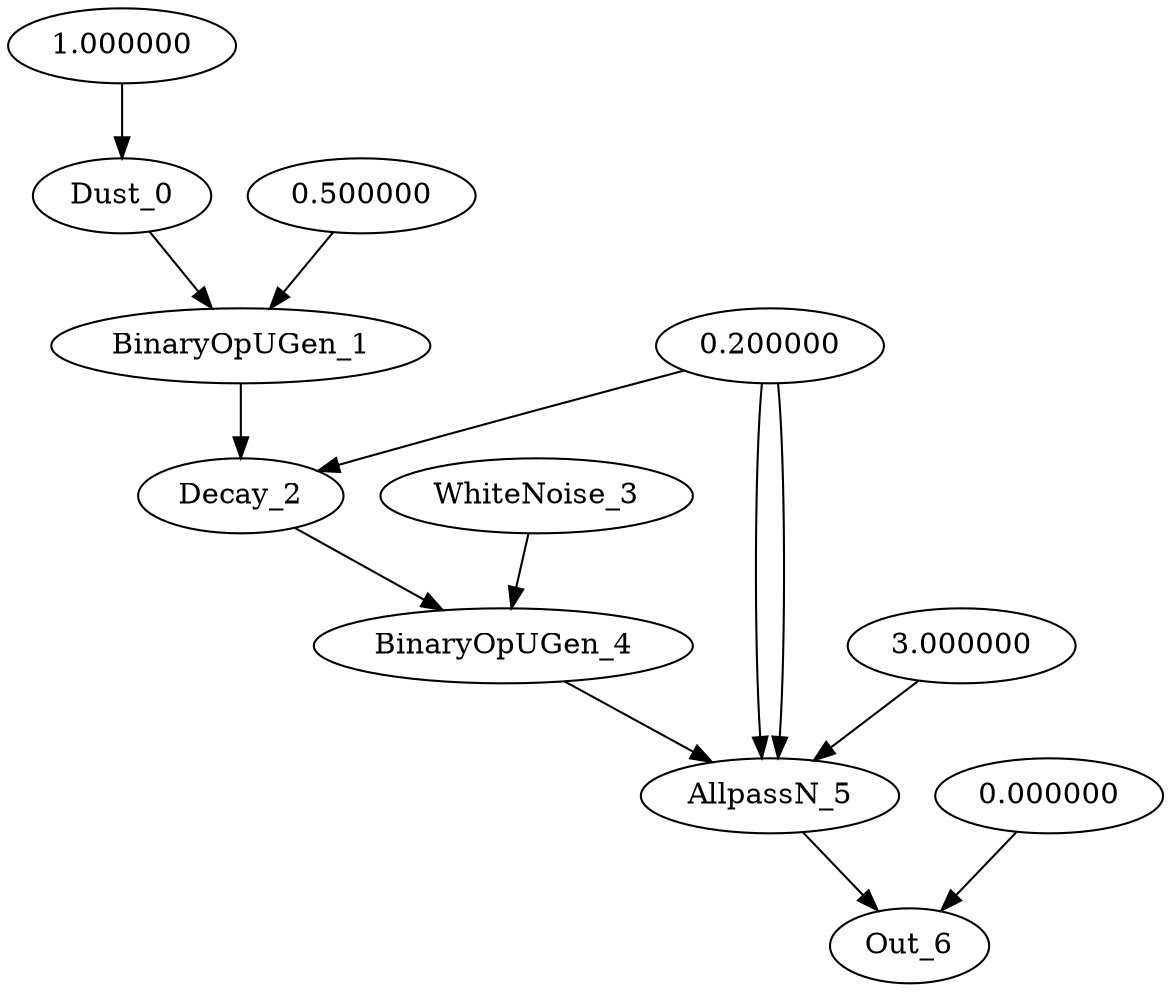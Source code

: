 digraph AllpassnExample {
	1.000000->Dust_0;
	Dust_0->BinaryOpUGen_1;
	0.500000->BinaryOpUGen_1;
	BinaryOpUGen_1->Decay_2;
	0.200000->Decay_2;
	Decay_2->BinaryOpUGen_4;
	WhiteNoise_3->BinaryOpUGen_4;
	BinaryOpUGen_4->AllpassN_5;
	0.200000->AllpassN_5;
	0.200000->AllpassN_5;
	3.000000->AllpassN_5;
	0.000000->Out_6;
	AllpassN_5->Out_6;
	subgraph AllpassN_5 {
	0.200000;
	3.000000;

}
;
	subgraph BinaryOpUGen_1 {
	0.500000;

}
;
	subgraph BinaryOpUGen_4 {

}
;
	subgraph Decay_2 {
	0.200000;

}
;
	subgraph Dust_0 {
	1.000000;

}
;
	subgraph WhiteNoise_3 {

}
;
	0.000000;
	Out_6;

}

